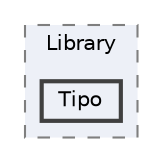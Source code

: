 digraph "C:/Users/Estudiante UCU/programación 2/PII_Pokemon/src/Library/Tipo"
{
 // INTERACTIVE_SVG=YES
 // LATEX_PDF_SIZE
  bgcolor="transparent";
  edge [fontname=Helvetica,fontsize=10,labelfontname=Helvetica,labelfontsize=10];
  node [fontname=Helvetica,fontsize=10,shape=box,height=0.2,width=0.4];
  compound=true
  subgraph clusterdir_f741251061e5c7c7ed48ab45c3348f11 {
    graph [ bgcolor="#edf0f7", pencolor="grey50", label="Library", fontname=Helvetica,fontsize=10 style="filled,dashed", URL="dir_f741251061e5c7c7ed48ab45c3348f11.html",tooltip=""]
  dir_57be7f5402c58ad4338eed093b7c69cb [label="Tipo", fillcolor="#edf0f7", color="grey25", style="filled,bold", URL="dir_57be7f5402c58ad4338eed093b7c69cb.html",tooltip=""];
  }
}

